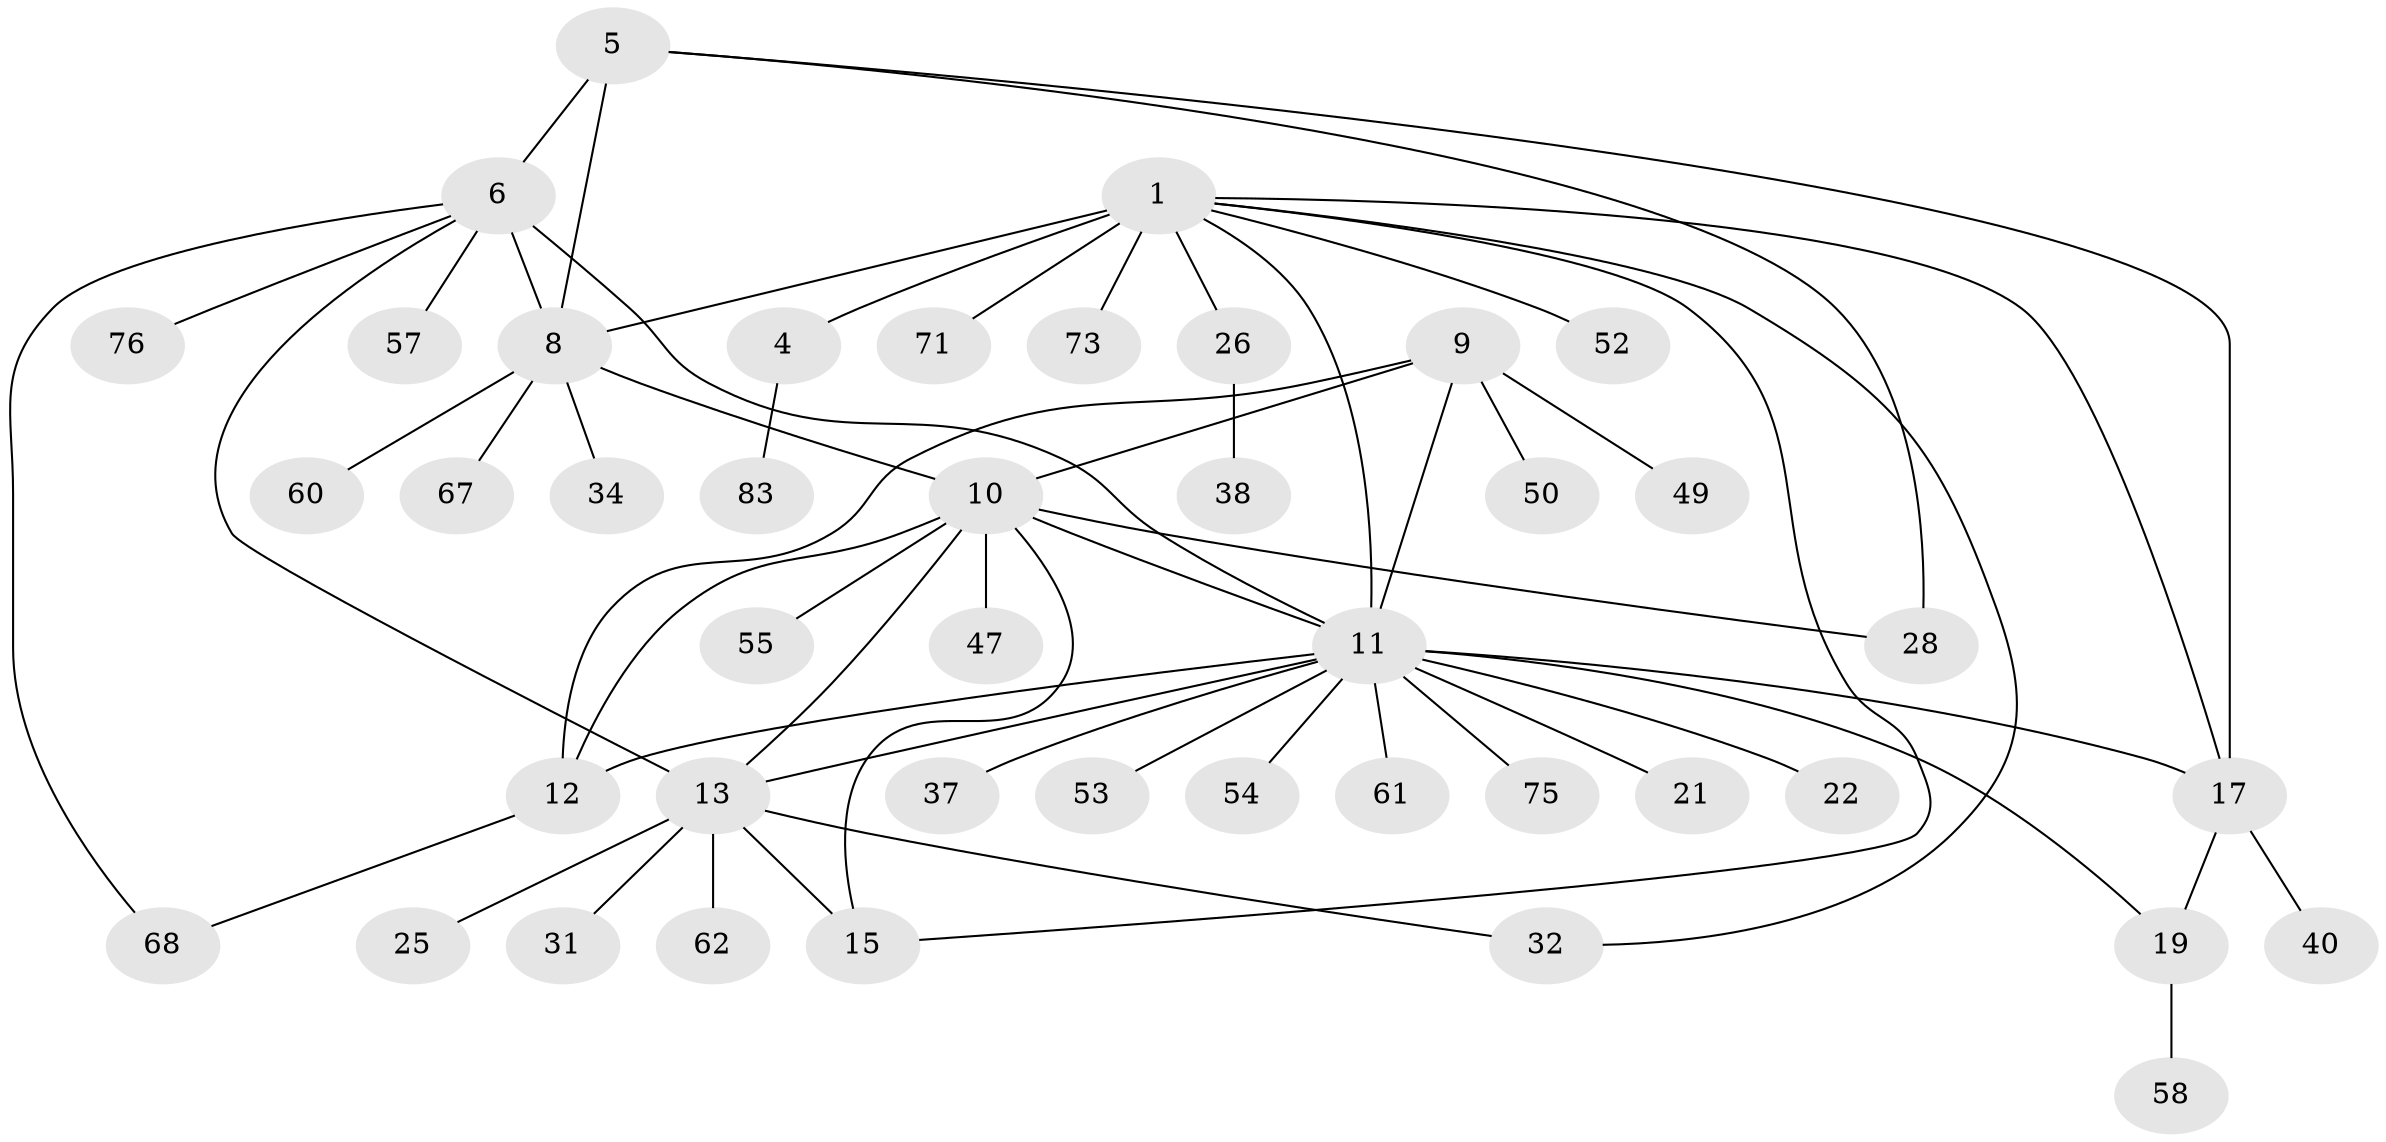 // original degree distribution, {7: 0.05813953488372093, 6: 0.046511627906976744, 4: 0.06976744186046512, 8: 0.011627906976744186, 10: 0.011627906976744186, 11: 0.011627906976744186, 12: 0.011627906976744186, 9: 0.011627906976744186, 2: 0.22093023255813954, 1: 0.5348837209302325, 3: 0.011627906976744186}
// Generated by graph-tools (version 1.1) at 2025/16/03/09/25 04:16:07]
// undirected, 43 vertices, 58 edges
graph export_dot {
graph [start="1"]
  node [color=gray90,style=filled];
  1 [super="+2+3"];
  4;
  5 [super="+63"];
  6 [super="+33+7"];
  8 [super="+27+29"];
  9 [super="+56"];
  10 [super="+14+41+23+72+80+85"];
  11 [super="+18+82"];
  12;
  13 [super="+35+16"];
  15;
  17 [super="+20"];
  19;
  21 [super="+70"];
  22;
  25 [super="+66"];
  26;
  28;
  31;
  32 [super="+84+42"];
  34;
  37;
  38 [super="+46"];
  40;
  47;
  49 [super="+86"];
  50;
  52;
  53 [super="+59"];
  54;
  55;
  57 [super="+79"];
  58;
  60;
  61;
  62;
  67;
  68;
  71;
  73 [super="+77"];
  75;
  76;
  83;
  1 -- 4 [weight=3];
  1 -- 8;
  1 -- 11;
  1 -- 15;
  1 -- 32;
  1 -- 17;
  1 -- 52;
  1 -- 26;
  1 -- 73;
  1 -- 71;
  4 -- 83;
  5 -- 6 [weight=2];
  5 -- 8;
  5 -- 28;
  5 -- 17;
  6 -- 8 [weight=2];
  6 -- 68;
  6 -- 11;
  6 -- 76;
  6 -- 13;
  6 -- 57;
  8 -- 34;
  8 -- 60;
  8 -- 67;
  8 -- 10;
  9 -- 10;
  9 -- 11;
  9 -- 12;
  9 -- 49;
  9 -- 50;
  10 -- 11;
  10 -- 12;
  10 -- 47;
  10 -- 55;
  10 -- 28;
  10 -- 13 [weight=2];
  10 -- 15;
  11 -- 12;
  11 -- 37;
  11 -- 75;
  11 -- 13;
  11 -- 17 [weight=2];
  11 -- 19;
  11 -- 53;
  11 -- 21;
  11 -- 22;
  11 -- 54;
  11 -- 61;
  12 -- 68;
  13 -- 15 [weight=2];
  13 -- 25;
  13 -- 62;
  13 -- 32;
  13 -- 31;
  17 -- 19 [weight=2];
  17 -- 40;
  19 -- 58;
  26 -- 38;
}
